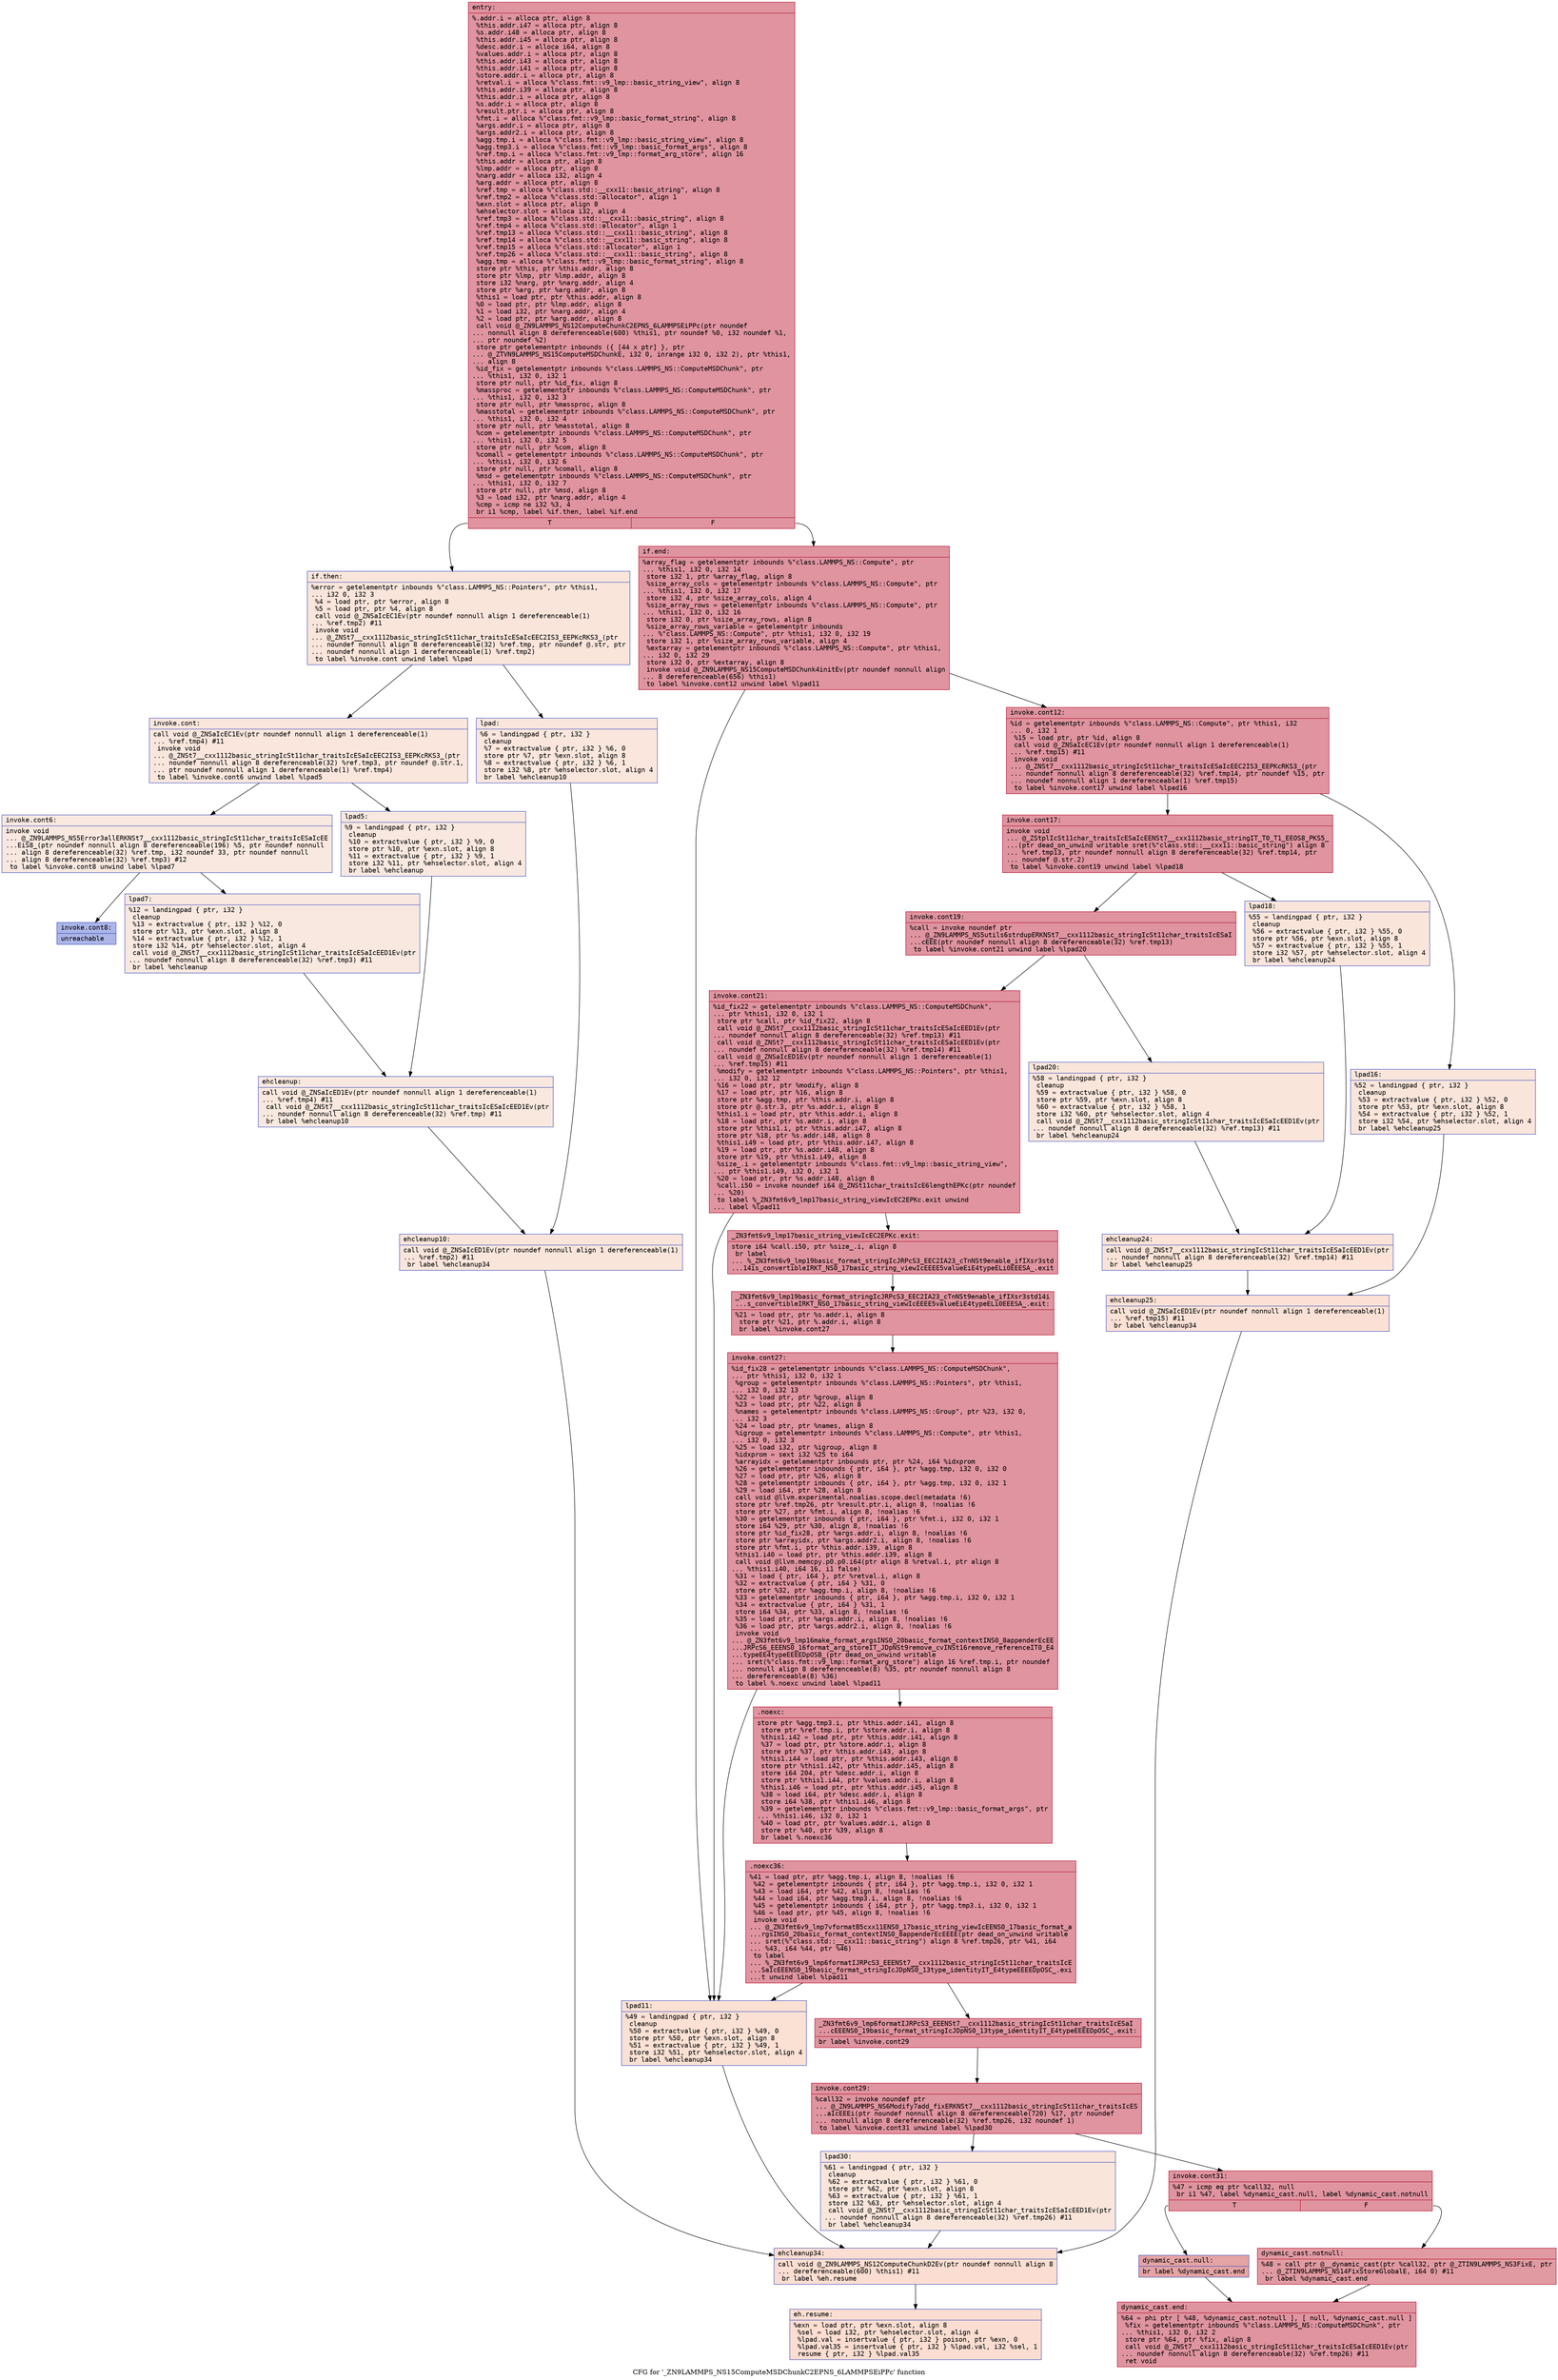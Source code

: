 digraph "CFG for '_ZN9LAMMPS_NS15ComputeMSDChunkC2EPNS_6LAMMPSEiPPc' function" {
	label="CFG for '_ZN9LAMMPS_NS15ComputeMSDChunkC2EPNS_6LAMMPSEiPPc' function";

	Node0x556270e09700 [shape=record,color="#b70d28ff", style=filled, fillcolor="#b70d2870" fontname="Courier",label="{entry:\l|  %.addr.i = alloca ptr, align 8\l  %this.addr.i47 = alloca ptr, align 8\l  %s.addr.i48 = alloca ptr, align 8\l  %this.addr.i45 = alloca ptr, align 8\l  %desc.addr.i = alloca i64, align 8\l  %values.addr.i = alloca ptr, align 8\l  %this.addr.i43 = alloca ptr, align 8\l  %this.addr.i41 = alloca ptr, align 8\l  %store.addr.i = alloca ptr, align 8\l  %retval.i = alloca %\"class.fmt::v9_lmp::basic_string_view\", align 8\l  %this.addr.i39 = alloca ptr, align 8\l  %this.addr.i = alloca ptr, align 8\l  %s.addr.i = alloca ptr, align 8\l  %result.ptr.i = alloca ptr, align 8\l  %fmt.i = alloca %\"class.fmt::v9_lmp::basic_format_string\", align 8\l  %args.addr.i = alloca ptr, align 8\l  %args.addr2.i = alloca ptr, align 8\l  %agg.tmp.i = alloca %\"class.fmt::v9_lmp::basic_string_view\", align 8\l  %agg.tmp3.i = alloca %\"class.fmt::v9_lmp::basic_format_args\", align 8\l  %ref.tmp.i = alloca %\"class.fmt::v9_lmp::format_arg_store\", align 16\l  %this.addr = alloca ptr, align 8\l  %lmp.addr = alloca ptr, align 8\l  %narg.addr = alloca i32, align 4\l  %arg.addr = alloca ptr, align 8\l  %ref.tmp = alloca %\"class.std::__cxx11::basic_string\", align 8\l  %ref.tmp2 = alloca %\"class.std::allocator\", align 1\l  %exn.slot = alloca ptr, align 8\l  %ehselector.slot = alloca i32, align 4\l  %ref.tmp3 = alloca %\"class.std::__cxx11::basic_string\", align 8\l  %ref.tmp4 = alloca %\"class.std::allocator\", align 1\l  %ref.tmp13 = alloca %\"class.std::__cxx11::basic_string\", align 8\l  %ref.tmp14 = alloca %\"class.std::__cxx11::basic_string\", align 8\l  %ref.tmp15 = alloca %\"class.std::allocator\", align 1\l  %ref.tmp26 = alloca %\"class.std::__cxx11::basic_string\", align 8\l  %agg.tmp = alloca %\"class.fmt::v9_lmp::basic_format_string\", align 8\l  store ptr %this, ptr %this.addr, align 8\l  store ptr %lmp, ptr %lmp.addr, align 8\l  store i32 %narg, ptr %narg.addr, align 4\l  store ptr %arg, ptr %arg.addr, align 8\l  %this1 = load ptr, ptr %this.addr, align 8\l  %0 = load ptr, ptr %lmp.addr, align 8\l  %1 = load i32, ptr %narg.addr, align 4\l  %2 = load ptr, ptr %arg.addr, align 8\l  call void @_ZN9LAMMPS_NS12ComputeChunkC2EPNS_6LAMMPSEiPPc(ptr noundef\l... nonnull align 8 dereferenceable(600) %this1, ptr noundef %0, i32 noundef %1,\l... ptr noundef %2)\l  store ptr getelementptr inbounds (\{ [44 x ptr] \}, ptr\l... @_ZTVN9LAMMPS_NS15ComputeMSDChunkE, i32 0, inrange i32 0, i32 2), ptr %this1,\l... align 8\l  %id_fix = getelementptr inbounds %\"class.LAMMPS_NS::ComputeMSDChunk\", ptr\l... %this1, i32 0, i32 1\l  store ptr null, ptr %id_fix, align 8\l  %massproc = getelementptr inbounds %\"class.LAMMPS_NS::ComputeMSDChunk\", ptr\l... %this1, i32 0, i32 3\l  store ptr null, ptr %massproc, align 8\l  %masstotal = getelementptr inbounds %\"class.LAMMPS_NS::ComputeMSDChunk\", ptr\l... %this1, i32 0, i32 4\l  store ptr null, ptr %masstotal, align 8\l  %com = getelementptr inbounds %\"class.LAMMPS_NS::ComputeMSDChunk\", ptr\l... %this1, i32 0, i32 5\l  store ptr null, ptr %com, align 8\l  %comall = getelementptr inbounds %\"class.LAMMPS_NS::ComputeMSDChunk\", ptr\l... %this1, i32 0, i32 6\l  store ptr null, ptr %comall, align 8\l  %msd = getelementptr inbounds %\"class.LAMMPS_NS::ComputeMSDChunk\", ptr\l... %this1, i32 0, i32 7\l  store ptr null, ptr %msd, align 8\l  %3 = load i32, ptr %narg.addr, align 4\l  %cmp = icmp ne i32 %3, 4\l  br i1 %cmp, label %if.then, label %if.end\l|{<s0>T|<s1>F}}"];
	Node0x556270e09700:s0 -> Node0x556270e0d580[tooltip="entry -> if.then\nProbability 0.00%" ];
	Node0x556270e09700:s1 -> Node0x556270e0dc70[tooltip="entry -> if.end\nProbability 100.00%" ];
	Node0x556270e0d580 [shape=record,color="#3d50c3ff", style=filled, fillcolor="#f4c5ad70" fontname="Courier",label="{if.then:\l|  %error = getelementptr inbounds %\"class.LAMMPS_NS::Pointers\", ptr %this1,\l... i32 0, i32 3\l  %4 = load ptr, ptr %error, align 8\l  %5 = load ptr, ptr %4, align 8\l  call void @_ZNSaIcEC1Ev(ptr noundef nonnull align 1 dereferenceable(1)\l... %ref.tmp2) #11\l  invoke void\l... @_ZNSt7__cxx1112basic_stringIcSt11char_traitsIcESaIcEEC2IS3_EEPKcRKS3_(ptr\l... noundef nonnull align 8 dereferenceable(32) %ref.tmp, ptr noundef @.str, ptr\l... noundef nonnull align 1 dereferenceable(1) %ref.tmp2)\l          to label %invoke.cont unwind label %lpad\l}"];
	Node0x556270e0d580 -> Node0x556270e0e290[tooltip="if.then -> invoke.cont\nProbability 50.00%" ];
	Node0x556270e0d580 -> Node0x556270e0e370[tooltip="if.then -> lpad\nProbability 50.00%" ];
	Node0x556270e0e290 [shape=record,color="#3d50c3ff", style=filled, fillcolor="#f3c7b170" fontname="Courier",label="{invoke.cont:\l|  call void @_ZNSaIcEC1Ev(ptr noundef nonnull align 1 dereferenceable(1)\l... %ref.tmp4) #11\l  invoke void\l... @_ZNSt7__cxx1112basic_stringIcSt11char_traitsIcESaIcEEC2IS3_EEPKcRKS3_(ptr\l... noundef nonnull align 8 dereferenceable(32) %ref.tmp3, ptr noundef @.str.1,\l... ptr noundef nonnull align 1 dereferenceable(1) %ref.tmp4)\l          to label %invoke.cont6 unwind label %lpad5\l}"];
	Node0x556270e0e290 -> Node0x556270e0e700[tooltip="invoke.cont -> invoke.cont6\nProbability 50.00%" ];
	Node0x556270e0e290 -> Node0x556270e0e750[tooltip="invoke.cont -> lpad5\nProbability 50.00%" ];
	Node0x556270e0e700 [shape=record,color="#3d50c3ff", style=filled, fillcolor="#f1ccb870" fontname="Courier",label="{invoke.cont6:\l|  invoke void\l... @_ZN9LAMMPS_NS5Error3allERKNSt7__cxx1112basic_stringIcSt11char_traitsIcESaIcEE\l...EiS8_(ptr noundef nonnull align 8 dereferenceable(196) %5, ptr noundef nonnull\l... align 8 dereferenceable(32) %ref.tmp, i32 noundef 33, ptr noundef nonnull\l... align 8 dereferenceable(32) %ref.tmp3) #12\l          to label %invoke.cont8 unwind label %lpad7\l}"];
	Node0x556270e0e700 -> Node0x556270e0e6b0[tooltip="invoke.cont6 -> invoke.cont8\nProbability 0.00%" ];
	Node0x556270e0e700 -> Node0x556270e0e9b0[tooltip="invoke.cont6 -> lpad7\nProbability 100.00%" ];
	Node0x556270e0e6b0 [shape=record,color="#3d50c3ff", style=filled, fillcolor="#4358cb70" fontname="Courier",label="{invoke.cont8:\l|  unreachable\l}"];
	Node0x556270e0e370 [shape=record,color="#3d50c3ff", style=filled, fillcolor="#f3c7b170" fontname="Courier",label="{lpad:\l|  %6 = landingpad \{ ptr, i32 \}\l          cleanup\l  %7 = extractvalue \{ ptr, i32 \} %6, 0\l  store ptr %7, ptr %exn.slot, align 8\l  %8 = extractvalue \{ ptr, i32 \} %6, 1\l  store i32 %8, ptr %ehselector.slot, align 4\l  br label %ehcleanup10\l}"];
	Node0x556270e0e370 -> Node0x556270e0f050[tooltip="lpad -> ehcleanup10\nProbability 100.00%" ];
	Node0x556270e0e750 [shape=record,color="#3d50c3ff", style=filled, fillcolor="#f1ccb870" fontname="Courier",label="{lpad5:\l|  %9 = landingpad \{ ptr, i32 \}\l          cleanup\l  %10 = extractvalue \{ ptr, i32 \} %9, 0\l  store ptr %10, ptr %exn.slot, align 8\l  %11 = extractvalue \{ ptr, i32 \} %9, 1\l  store i32 %11, ptr %ehselector.slot, align 4\l  br label %ehcleanup\l}"];
	Node0x556270e0e750 -> Node0x556270e0f3a0[tooltip="lpad5 -> ehcleanup\nProbability 100.00%" ];
	Node0x556270e0e9b0 [shape=record,color="#3d50c3ff", style=filled, fillcolor="#f1ccb870" fontname="Courier",label="{lpad7:\l|  %12 = landingpad \{ ptr, i32 \}\l          cleanup\l  %13 = extractvalue \{ ptr, i32 \} %12, 0\l  store ptr %13, ptr %exn.slot, align 8\l  %14 = extractvalue \{ ptr, i32 \} %12, 1\l  store i32 %14, ptr %ehselector.slot, align 4\l  call void @_ZNSt7__cxx1112basic_stringIcSt11char_traitsIcESaIcEED1Ev(ptr\l... noundef nonnull align 8 dereferenceable(32) %ref.tmp3) #11\l  br label %ehcleanup\l}"];
	Node0x556270e0e9b0 -> Node0x556270e0f3a0[tooltip="lpad7 -> ehcleanup\nProbability 100.00%" ];
	Node0x556270e0f3a0 [shape=record,color="#3d50c3ff", style=filled, fillcolor="#f2cab570" fontname="Courier",label="{ehcleanup:\l|  call void @_ZNSaIcED1Ev(ptr noundef nonnull align 1 dereferenceable(1)\l... %ref.tmp4) #11\l  call void @_ZNSt7__cxx1112basic_stringIcSt11char_traitsIcESaIcEED1Ev(ptr\l... noundef nonnull align 8 dereferenceable(32) %ref.tmp) #11\l  br label %ehcleanup10\l}"];
	Node0x556270e0f3a0 -> Node0x556270e0f050[tooltip="ehcleanup -> ehcleanup10\nProbability 100.00%" ];
	Node0x556270e0f050 [shape=record,color="#3d50c3ff", style=filled, fillcolor="#f4c5ad70" fontname="Courier",label="{ehcleanup10:\l|  call void @_ZNSaIcED1Ev(ptr noundef nonnull align 1 dereferenceable(1)\l... %ref.tmp2) #11\l  br label %ehcleanup34\l}"];
	Node0x556270e0f050 -> Node0x556270e0fe00[tooltip="ehcleanup10 -> ehcleanup34\nProbability 100.00%" ];
	Node0x556270e0dc70 [shape=record,color="#b70d28ff", style=filled, fillcolor="#b70d2870" fontname="Courier",label="{if.end:\l|  %array_flag = getelementptr inbounds %\"class.LAMMPS_NS::Compute\", ptr\l... %this1, i32 0, i32 14\l  store i32 1, ptr %array_flag, align 8\l  %size_array_cols = getelementptr inbounds %\"class.LAMMPS_NS::Compute\", ptr\l... %this1, i32 0, i32 17\l  store i32 4, ptr %size_array_cols, align 4\l  %size_array_rows = getelementptr inbounds %\"class.LAMMPS_NS::Compute\", ptr\l... %this1, i32 0, i32 16\l  store i32 0, ptr %size_array_rows, align 8\l  %size_array_rows_variable = getelementptr inbounds\l... %\"class.LAMMPS_NS::Compute\", ptr %this1, i32 0, i32 19\l  store i32 1, ptr %size_array_rows_variable, align 4\l  %extarray = getelementptr inbounds %\"class.LAMMPS_NS::Compute\", ptr %this1,\l... i32 0, i32 29\l  store i32 0, ptr %extarray, align 8\l  invoke void @_ZN9LAMMPS_NS15ComputeMSDChunk4initEv(ptr noundef nonnull align\l... 8 dereferenceable(656) %this1)\l          to label %invoke.cont12 unwind label %lpad11\l}"];
	Node0x556270e0dc70 -> Node0x556270e107b0[tooltip="if.end -> invoke.cont12\nProbability 100.00%" ];
	Node0x556270e0dc70 -> Node0x556270e10830[tooltip="if.end -> lpad11\nProbability 0.00%" ];
	Node0x556270e107b0 [shape=record,color="#b70d28ff", style=filled, fillcolor="#b70d2870" fontname="Courier",label="{invoke.cont12:\l|  %id = getelementptr inbounds %\"class.LAMMPS_NS::Compute\", ptr %this1, i32\l... 0, i32 1\l  %15 = load ptr, ptr %id, align 8\l  call void @_ZNSaIcEC1Ev(ptr noundef nonnull align 1 dereferenceable(1)\l... %ref.tmp15) #11\l  invoke void\l... @_ZNSt7__cxx1112basic_stringIcSt11char_traitsIcESaIcEEC2IS3_EEPKcRKS3_(ptr\l... noundef nonnull align 8 dereferenceable(32) %ref.tmp14, ptr noundef %15, ptr\l... noundef nonnull align 1 dereferenceable(1) %ref.tmp15)\l          to label %invoke.cont17 unwind label %lpad16\l}"];
	Node0x556270e107b0 -> Node0x556270e10c40[tooltip="invoke.cont12 -> invoke.cont17\nProbability 100.00%" ];
	Node0x556270e107b0 -> Node0x556270e10c90[tooltip="invoke.cont12 -> lpad16\nProbability 0.00%" ];
	Node0x556270e10c40 [shape=record,color="#b70d28ff", style=filled, fillcolor="#b70d2870" fontname="Courier",label="{invoke.cont17:\l|  invoke void\l... @_ZStplIcSt11char_traitsIcESaIcEENSt7__cxx1112basic_stringIT_T0_T1_EEOS8_PKS5_\l...(ptr dead_on_unwind writable sret(%\"class.std::__cxx11::basic_string\") align 8\l... %ref.tmp13, ptr noundef nonnull align 8 dereferenceable(32) %ref.tmp14, ptr\l... noundef @.str.2)\l          to label %invoke.cont19 unwind label %lpad18\l}"];
	Node0x556270e10c40 -> Node0x556270e10bf0[tooltip="invoke.cont17 -> invoke.cont19\nProbability 100.00%" ];
	Node0x556270e10c40 -> Node0x556270e10fb0[tooltip="invoke.cont17 -> lpad18\nProbability 0.00%" ];
	Node0x556270e10bf0 [shape=record,color="#b70d28ff", style=filled, fillcolor="#b70d2870" fontname="Courier",label="{invoke.cont19:\l|  %call = invoke noundef ptr\l... @_ZN9LAMMPS_NS5utils6strdupERKNSt7__cxx1112basic_stringIcSt11char_traitsIcESaI\l...cEEE(ptr noundef nonnull align 8 dereferenceable(32) %ref.tmp13)\l          to label %invoke.cont21 unwind label %lpad20\l}"];
	Node0x556270e10bf0 -> Node0x556270e0ab90[tooltip="invoke.cont19 -> invoke.cont21\nProbability 100.00%" ];
	Node0x556270e10bf0 -> Node0x556270e0abe0[tooltip="invoke.cont19 -> lpad20\nProbability 0.00%" ];
	Node0x556270e0ab90 [shape=record,color="#b70d28ff", style=filled, fillcolor="#b70d2870" fontname="Courier",label="{invoke.cont21:\l|  %id_fix22 = getelementptr inbounds %\"class.LAMMPS_NS::ComputeMSDChunk\",\l... ptr %this1, i32 0, i32 1\l  store ptr %call, ptr %id_fix22, align 8\l  call void @_ZNSt7__cxx1112basic_stringIcSt11char_traitsIcESaIcEED1Ev(ptr\l... noundef nonnull align 8 dereferenceable(32) %ref.tmp13) #11\l  call void @_ZNSt7__cxx1112basic_stringIcSt11char_traitsIcESaIcEED1Ev(ptr\l... noundef nonnull align 8 dereferenceable(32) %ref.tmp14) #11\l  call void @_ZNSaIcED1Ev(ptr noundef nonnull align 1 dereferenceable(1)\l... %ref.tmp15) #11\l  %modify = getelementptr inbounds %\"class.LAMMPS_NS::Pointers\", ptr %this1,\l... i32 0, i32 12\l  %16 = load ptr, ptr %modify, align 8\l  %17 = load ptr, ptr %16, align 8\l  store ptr %agg.tmp, ptr %this.addr.i, align 8\l  store ptr @.str.3, ptr %s.addr.i, align 8\l  %this1.i = load ptr, ptr %this.addr.i, align 8\l  %18 = load ptr, ptr %s.addr.i, align 8\l  store ptr %this1.i, ptr %this.addr.i47, align 8\l  store ptr %18, ptr %s.addr.i48, align 8\l  %this1.i49 = load ptr, ptr %this.addr.i47, align 8\l  %19 = load ptr, ptr %s.addr.i48, align 8\l  store ptr %19, ptr %this1.i49, align 8\l  %size_.i = getelementptr inbounds %\"class.fmt::v9_lmp::basic_string_view\",\l... ptr %this1.i49, i32 0, i32 1\l  %20 = load ptr, ptr %s.addr.i48, align 8\l  %call.i50 = invoke noundef i64 @_ZNSt11char_traitsIcE6lengthEPKc(ptr noundef\l... %20)\l          to label %_ZN3fmt6v9_lmp17basic_string_viewIcEC2EPKc.exit unwind\l... label %lpad11\l}"];
	Node0x556270e0ab90 -> Node0x556270e12bd0[tooltip="invoke.cont21 -> _ZN3fmt6v9_lmp17basic_string_viewIcEC2EPKc.exit\nProbability 100.00%" ];
	Node0x556270e0ab90 -> Node0x556270e10830[tooltip="invoke.cont21 -> lpad11\nProbability 0.00%" ];
	Node0x556270e12bd0 [shape=record,color="#b70d28ff", style=filled, fillcolor="#b70d2870" fontname="Courier",label="{_ZN3fmt6v9_lmp17basic_string_viewIcEC2EPKc.exit:\l|  store i64 %call.i50, ptr %size_.i, align 8\l  br label\l... %_ZN3fmt6v9_lmp19basic_format_stringIcJRPcS3_EEC2IA23_cTnNSt9enable_ifIXsr3std\l...14is_convertibleIRKT_NS0_17basic_string_viewIcEEEE5valueEiE4typeELi0EEESA_.exit\l}"];
	Node0x556270e12bd0 -> Node0x556270e12f60[tooltip="_ZN3fmt6v9_lmp17basic_string_viewIcEC2EPKc.exit -> _ZN3fmt6v9_lmp19basic_format_stringIcJRPcS3_EEC2IA23_cTnNSt9enable_ifIXsr3std14is_convertibleIRKT_NS0_17basic_string_viewIcEEEE5valueEiE4typeELi0EEESA_.exit\nProbability 100.00%" ];
	Node0x556270e12f60 [shape=record,color="#b70d28ff", style=filled, fillcolor="#b70d2870" fontname="Courier",label="{_ZN3fmt6v9_lmp19basic_format_stringIcJRPcS3_EEC2IA23_cTnNSt9enable_ifIXsr3std14i\l...s_convertibleIRKT_NS0_17basic_string_viewIcEEEE5valueEiE4typeELi0EEESA_.exit:\l|  %21 = load ptr, ptr %s.addr.i, align 8\l  store ptr %21, ptr %.addr.i, align 8\l  br label %invoke.cont27\l}"];
	Node0x556270e12f60 -> Node0x556270e13360[tooltip="_ZN3fmt6v9_lmp19basic_format_stringIcJRPcS3_EEC2IA23_cTnNSt9enable_ifIXsr3std14is_convertibleIRKT_NS0_17basic_string_viewIcEEEE5valueEiE4typeELi0EEESA_.exit -> invoke.cont27\nProbability 100.00%" ];
	Node0x556270e13360 [shape=record,color="#b70d28ff", style=filled, fillcolor="#b70d2870" fontname="Courier",label="{invoke.cont27:\l|  %id_fix28 = getelementptr inbounds %\"class.LAMMPS_NS::ComputeMSDChunk\",\l... ptr %this1, i32 0, i32 1\l  %group = getelementptr inbounds %\"class.LAMMPS_NS::Pointers\", ptr %this1,\l... i32 0, i32 13\l  %22 = load ptr, ptr %group, align 8\l  %23 = load ptr, ptr %22, align 8\l  %names = getelementptr inbounds %\"class.LAMMPS_NS::Group\", ptr %23, i32 0,\l... i32 3\l  %24 = load ptr, ptr %names, align 8\l  %igroup = getelementptr inbounds %\"class.LAMMPS_NS::Compute\", ptr %this1,\l... i32 0, i32 3\l  %25 = load i32, ptr %igroup, align 8\l  %idxprom = sext i32 %25 to i64\l  %arrayidx = getelementptr inbounds ptr, ptr %24, i64 %idxprom\l  %26 = getelementptr inbounds \{ ptr, i64 \}, ptr %agg.tmp, i32 0, i32 0\l  %27 = load ptr, ptr %26, align 8\l  %28 = getelementptr inbounds \{ ptr, i64 \}, ptr %agg.tmp, i32 0, i32 1\l  %29 = load i64, ptr %28, align 8\l  call void @llvm.experimental.noalias.scope.decl(metadata !6)\l  store ptr %ref.tmp26, ptr %result.ptr.i, align 8, !noalias !6\l  store ptr %27, ptr %fmt.i, align 8, !noalias !6\l  %30 = getelementptr inbounds \{ ptr, i64 \}, ptr %fmt.i, i32 0, i32 1\l  store i64 %29, ptr %30, align 8, !noalias !6\l  store ptr %id_fix28, ptr %args.addr.i, align 8, !noalias !6\l  store ptr %arrayidx, ptr %args.addr2.i, align 8, !noalias !6\l  store ptr %fmt.i, ptr %this.addr.i39, align 8\l  %this1.i40 = load ptr, ptr %this.addr.i39, align 8\l  call void @llvm.memcpy.p0.p0.i64(ptr align 8 %retval.i, ptr align 8\l... %this1.i40, i64 16, i1 false)\l  %31 = load \{ ptr, i64 \}, ptr %retval.i, align 8\l  %32 = extractvalue \{ ptr, i64 \} %31, 0\l  store ptr %32, ptr %agg.tmp.i, align 8, !noalias !6\l  %33 = getelementptr inbounds \{ ptr, i64 \}, ptr %agg.tmp.i, i32 0, i32 1\l  %34 = extractvalue \{ ptr, i64 \} %31, 1\l  store i64 %34, ptr %33, align 8, !noalias !6\l  %35 = load ptr, ptr %args.addr.i, align 8, !noalias !6\l  %36 = load ptr, ptr %args.addr2.i, align 8, !noalias !6\l  invoke void\l... @_ZN3fmt6v9_lmp16make_format_argsINS0_20basic_format_contextINS0_8appenderEcEE\l...JRPcS6_EEENS0_16format_arg_storeIT_JDpNSt9remove_cvINSt16remove_referenceIT0_E4\l...typeEE4typeEEEEDpOSB_(ptr dead_on_unwind writable\l... sret(%\"class.fmt::v9_lmp::format_arg_store\") align 16 %ref.tmp.i, ptr noundef\l... nonnull align 8 dereferenceable(8) %35, ptr noundef nonnull align 8\l... dereferenceable(8) %36)\l          to label %.noexc unwind label %lpad11\l}"];
	Node0x556270e13360 -> Node0x556270e16330[tooltip="invoke.cont27 -> .noexc\nProbability 100.00%" ];
	Node0x556270e13360 -> Node0x556270e10830[tooltip="invoke.cont27 -> lpad11\nProbability 0.00%" ];
	Node0x556270e16330 [shape=record,color="#b70d28ff", style=filled, fillcolor="#b70d2870" fontname="Courier",label="{.noexc:\l|  store ptr %agg.tmp3.i, ptr %this.addr.i41, align 8\l  store ptr %ref.tmp.i, ptr %store.addr.i, align 8\l  %this1.i42 = load ptr, ptr %this.addr.i41, align 8\l  %37 = load ptr, ptr %store.addr.i, align 8\l  store ptr %37, ptr %this.addr.i43, align 8\l  %this1.i44 = load ptr, ptr %this.addr.i43, align 8\l  store ptr %this1.i42, ptr %this.addr.i45, align 8\l  store i64 204, ptr %desc.addr.i, align 8\l  store ptr %this1.i44, ptr %values.addr.i, align 8\l  %this1.i46 = load ptr, ptr %this.addr.i45, align 8\l  %38 = load i64, ptr %desc.addr.i, align 8\l  store i64 %38, ptr %this1.i46, align 8\l  %39 = getelementptr inbounds %\"class.fmt::v9_lmp::basic_format_args\", ptr\l... %this1.i46, i32 0, i32 1\l  %40 = load ptr, ptr %values.addr.i, align 8\l  store ptr %40, ptr %39, align 8\l  br label %.noexc36\l}"];
	Node0x556270e16330 -> Node0x556270e16f90[tooltip=".noexc -> .noexc36\nProbability 100.00%" ];
	Node0x556270e16f90 [shape=record,color="#b70d28ff", style=filled, fillcolor="#b70d2870" fontname="Courier",label="{.noexc36:\l|  %41 = load ptr, ptr %agg.tmp.i, align 8, !noalias !6\l  %42 = getelementptr inbounds \{ ptr, i64 \}, ptr %agg.tmp.i, i32 0, i32 1\l  %43 = load i64, ptr %42, align 8, !noalias !6\l  %44 = load i64, ptr %agg.tmp3.i, align 8, !noalias !6\l  %45 = getelementptr inbounds \{ i64, ptr \}, ptr %agg.tmp3.i, i32 0, i32 1\l  %46 = load ptr, ptr %45, align 8, !noalias !6\l  invoke void\l... @_ZN3fmt6v9_lmp7vformatB5cxx11ENS0_17basic_string_viewIcEENS0_17basic_format_a\l...rgsINS0_20basic_format_contextINS0_8appenderEcEEEE(ptr dead_on_unwind writable\l... sret(%\"class.std::__cxx11::basic_string\") align 8 %ref.tmp26, ptr %41, i64\l... %43, i64 %44, ptr %46)\l          to label\l... %_ZN3fmt6v9_lmp6formatIJRPcS3_EEENSt7__cxx1112basic_stringIcSt11char_traitsIcE\l...SaIcEEENS0_19basic_format_stringIcJDpNS0_13type_identityIT_E4typeEEEEDpOSC_.exi\l...t unwind label %lpad11\l}"];
	Node0x556270e16f90 -> Node0x556270e17490[tooltip=".noexc36 -> _ZN3fmt6v9_lmp6formatIJRPcS3_EEENSt7__cxx1112basic_stringIcSt11char_traitsIcESaIcEEENS0_19basic_format_stringIcJDpNS0_13type_identityIT_E4typeEEEEDpOSC_.exit\nProbability 100.00%" ];
	Node0x556270e16f90 -> Node0x556270e10830[tooltip=".noexc36 -> lpad11\nProbability 0.00%" ];
	Node0x556270e17490 [shape=record,color="#b70d28ff", style=filled, fillcolor="#b70d2870" fontname="Courier",label="{_ZN3fmt6v9_lmp6formatIJRPcS3_EEENSt7__cxx1112basic_stringIcSt11char_traitsIcESaI\l...cEEENS0_19basic_format_stringIcJDpNS0_13type_identityIT_E4typeEEEEDpOSC_.exit:\l|  br label %invoke.cont29\l}"];
	Node0x556270e17490 -> Node0x556270e0d940[tooltip="_ZN3fmt6v9_lmp6formatIJRPcS3_EEENSt7__cxx1112basic_stringIcSt11char_traitsIcESaIcEEENS0_19basic_format_stringIcJDpNS0_13type_identityIT_E4typeEEEEDpOSC_.exit -> invoke.cont29\nProbability 100.00%" ];
	Node0x556270e0d940 [shape=record,color="#b70d28ff", style=filled, fillcolor="#b70d2870" fontname="Courier",label="{invoke.cont29:\l|  %call32 = invoke noundef ptr\l... @_ZN9LAMMPS_NS6Modify7add_fixERKNSt7__cxx1112basic_stringIcSt11char_traitsIcES\l...aIcEEEi(ptr noundef nonnull align 8 dereferenceable(720) %17, ptr noundef\l... nonnull align 8 dereferenceable(32) %ref.tmp26, i32 noundef 1)\l          to label %invoke.cont31 unwind label %lpad30\l}"];
	Node0x556270e0d940 -> Node0x556270e0da60[tooltip="invoke.cont29 -> invoke.cont31\nProbability 100.00%" ];
	Node0x556270e0d940 -> Node0x556270e0db40[tooltip="invoke.cont29 -> lpad30\nProbability 0.00%" ];
	Node0x556270e0da60 [shape=record,color="#b70d28ff", style=filled, fillcolor="#b70d2870" fontname="Courier",label="{invoke.cont31:\l|  %47 = icmp eq ptr %call32, null\l  br i1 %47, label %dynamic_cast.null, label %dynamic_cast.notnull\l|{<s0>T|<s1>F}}"];
	Node0x556270e0da60:s0 -> Node0x556270e18cb0[tooltip="invoke.cont31 -> dynamic_cast.null\nProbability 37.50%" ];
	Node0x556270e0da60:s1 -> Node0x556270e18d30[tooltip="invoke.cont31 -> dynamic_cast.notnull\nProbability 62.50%" ];
	Node0x556270e18d30 [shape=record,color="#b70d28ff", style=filled, fillcolor="#bb1b2c70" fontname="Courier",label="{dynamic_cast.notnull:\l|  %48 = call ptr @__dynamic_cast(ptr %call32, ptr @_ZTIN9LAMMPS_NS3FixE, ptr\l... @_ZTIN9LAMMPS_NS14FixStoreGlobalE, i64 0) #11\l  br label %dynamic_cast.end\l}"];
	Node0x556270e18d30 -> Node0x556270e19040[tooltip="dynamic_cast.notnull -> dynamic_cast.end\nProbability 100.00%" ];
	Node0x556270e10830 [shape=record,color="#3d50c3ff", style=filled, fillcolor="#f7b99e70" fontname="Courier",label="{lpad11:\l|  %49 = landingpad \{ ptr, i32 \}\l          cleanup\l  %50 = extractvalue \{ ptr, i32 \} %49, 0\l  store ptr %50, ptr %exn.slot, align 8\l  %51 = extractvalue \{ ptr, i32 \} %49, 1\l  store i32 %51, ptr %ehselector.slot, align 4\l  br label %ehcleanup34\l}"];
	Node0x556270e10830 -> Node0x556270e0fe00[tooltip="lpad11 -> ehcleanup34\nProbability 100.00%" ];
	Node0x556270e10c90 [shape=record,color="#3d50c3ff", style=filled, fillcolor="#f4c5ad70" fontname="Courier",label="{lpad16:\l|  %52 = landingpad \{ ptr, i32 \}\l          cleanup\l  %53 = extractvalue \{ ptr, i32 \} %52, 0\l  store ptr %53, ptr %exn.slot, align 8\l  %54 = extractvalue \{ ptr, i32 \} %52, 1\l  store i32 %54, ptr %ehselector.slot, align 4\l  br label %ehcleanup25\l}"];
	Node0x556270e10c90 -> Node0x556270e196e0[tooltip="lpad16 -> ehcleanup25\nProbability 100.00%" ];
	Node0x556270e10fb0 [shape=record,color="#3d50c3ff", style=filled, fillcolor="#f4c5ad70" fontname="Courier",label="{lpad18:\l|  %55 = landingpad \{ ptr, i32 \}\l          cleanup\l  %56 = extractvalue \{ ptr, i32 \} %55, 0\l  store ptr %56, ptr %exn.slot, align 8\l  %57 = extractvalue \{ ptr, i32 \} %55, 1\l  store i32 %57, ptr %ehselector.slot, align 4\l  br label %ehcleanup24\l}"];
	Node0x556270e10fb0 -> Node0x556270e19a80[tooltip="lpad18 -> ehcleanup24\nProbability 100.00%" ];
	Node0x556270e0abe0 [shape=record,color="#3d50c3ff", style=filled, fillcolor="#f4c5ad70" fontname="Courier",label="{lpad20:\l|  %58 = landingpad \{ ptr, i32 \}\l          cleanup\l  %59 = extractvalue \{ ptr, i32 \} %58, 0\l  store ptr %59, ptr %exn.slot, align 8\l  %60 = extractvalue \{ ptr, i32 \} %58, 1\l  store i32 %60, ptr %ehselector.slot, align 4\l  call void @_ZNSt7__cxx1112basic_stringIcSt11char_traitsIcESaIcEED1Ev(ptr\l... noundef nonnull align 8 dereferenceable(32) %ref.tmp13) #11\l  br label %ehcleanup24\l}"];
	Node0x556270e0abe0 -> Node0x556270e19a80[tooltip="lpad20 -> ehcleanup24\nProbability 100.00%" ];
	Node0x556270e19a80 [shape=record,color="#3d50c3ff", style=filled, fillcolor="#f6bfa670" fontname="Courier",label="{ehcleanup24:\l|  call void @_ZNSt7__cxx1112basic_stringIcSt11char_traitsIcESaIcEED1Ev(ptr\l... noundef nonnull align 8 dereferenceable(32) %ref.tmp14) #11\l  br label %ehcleanup25\l}"];
	Node0x556270e19a80 -> Node0x556270e196e0[tooltip="ehcleanup24 -> ehcleanup25\nProbability 100.00%" ];
	Node0x556270e196e0 [shape=record,color="#3d50c3ff", style=filled, fillcolor="#f7bca170" fontname="Courier",label="{ehcleanup25:\l|  call void @_ZNSaIcED1Ev(ptr noundef nonnull align 1 dereferenceable(1)\l... %ref.tmp15) #11\l  br label %ehcleanup34\l}"];
	Node0x556270e196e0 -> Node0x556270e0fe00[tooltip="ehcleanup25 -> ehcleanup34\nProbability 100.00%" ];
	Node0x556270e0db40 [shape=record,color="#3d50c3ff", style=filled, fillcolor="#f4c5ad70" fontname="Courier",label="{lpad30:\l|  %61 = landingpad \{ ptr, i32 \}\l          cleanup\l  %62 = extractvalue \{ ptr, i32 \} %61, 0\l  store ptr %62, ptr %exn.slot, align 8\l  %63 = extractvalue \{ ptr, i32 \} %61, 1\l  store i32 %63, ptr %ehselector.slot, align 4\l  call void @_ZNSt7__cxx1112basic_stringIcSt11char_traitsIcESaIcEED1Ev(ptr\l... noundef nonnull align 8 dereferenceable(32) %ref.tmp26) #11\l  br label %ehcleanup34\l}"];
	Node0x556270e0db40 -> Node0x556270e0fe00[tooltip="lpad30 -> ehcleanup34\nProbability 100.00%" ];
	Node0x556270e18cb0 [shape=record,color="#3d50c3ff", style=filled, fillcolor="#c32e3170" fontname="Courier",label="{dynamic_cast.null:\l|  br label %dynamic_cast.end\l}"];
	Node0x556270e18cb0 -> Node0x556270e19040[tooltip="dynamic_cast.null -> dynamic_cast.end\nProbability 100.00%" ];
	Node0x556270e19040 [shape=record,color="#b70d28ff", style=filled, fillcolor="#b70d2870" fontname="Courier",label="{dynamic_cast.end:\l|  %64 = phi ptr [ %48, %dynamic_cast.notnull ], [ null, %dynamic_cast.null ]\l  %fix = getelementptr inbounds %\"class.LAMMPS_NS::ComputeMSDChunk\", ptr\l... %this1, i32 0, i32 2\l  store ptr %64, ptr %fix, align 8\l  call void @_ZNSt7__cxx1112basic_stringIcSt11char_traitsIcESaIcEED1Ev(ptr\l... noundef nonnull align 8 dereferenceable(32) %ref.tmp26) #11\l  ret void\l}"];
	Node0x556270e0fe00 [shape=record,color="#3d50c3ff", style=filled, fillcolor="#f7b39670" fontname="Courier",label="{ehcleanup34:\l|  call void @_ZN9LAMMPS_NS12ComputeChunkD2Ev(ptr noundef nonnull align 8\l... dereferenceable(600) %this1) #11\l  br label %eh.resume\l}"];
	Node0x556270e0fe00 -> Node0x556270e1abf0[tooltip="ehcleanup34 -> eh.resume\nProbability 100.00%" ];
	Node0x556270e1abf0 [shape=record,color="#3d50c3ff", style=filled, fillcolor="#f7b39670" fontname="Courier",label="{eh.resume:\l|  %exn = load ptr, ptr %exn.slot, align 8\l  %sel = load i32, ptr %ehselector.slot, align 4\l  %lpad.val = insertvalue \{ ptr, i32 \} poison, ptr %exn, 0\l  %lpad.val35 = insertvalue \{ ptr, i32 \} %lpad.val, i32 %sel, 1\l  resume \{ ptr, i32 \} %lpad.val35\l}"];
}

